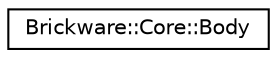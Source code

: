 digraph "Graphical Class Hierarchy"
{
  edge [fontname="Helvetica",fontsize="10",labelfontname="Helvetica",labelfontsize="10"];
  node [fontname="Helvetica",fontsize="10",shape=record];
  rankdir="LR";
  Node1 [label="Brickware::Core::Body",height=0.2,width=0.4,color="black", fillcolor="white", style="filled",URL="$classBrickware_1_1Core_1_1Body.html"];
}
